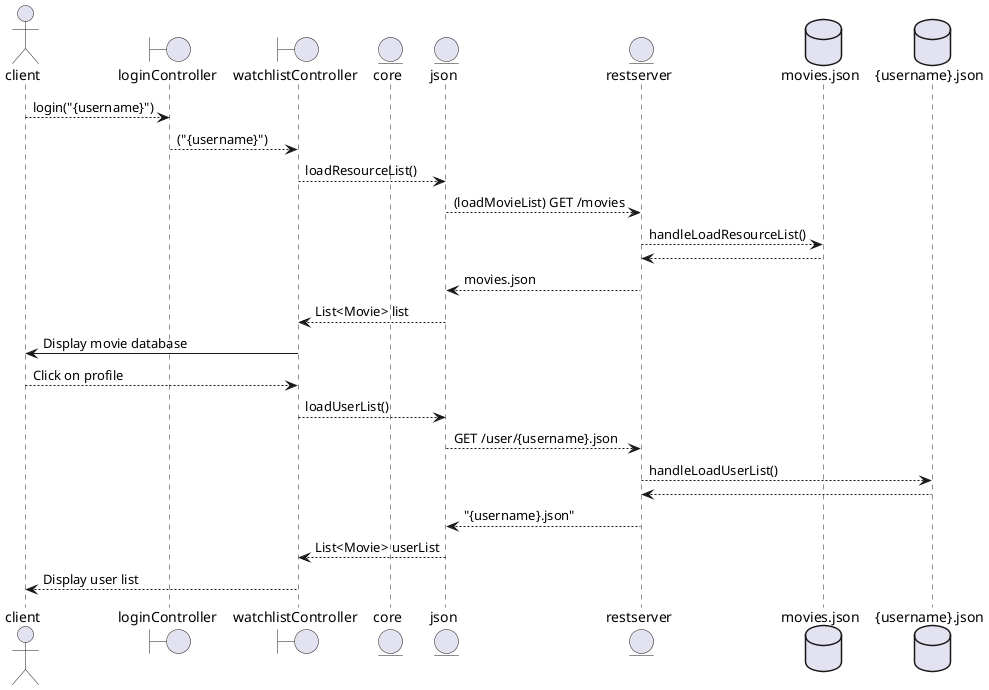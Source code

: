 @startuml
actor client
boundary loginController
boundary watchlistController
entity core
entity json
entity restserver
database movies.json
database "{username}.json"

client-->loginController : login("{username}")
loginController --> watchlistController : ("{username}")
watchlistController --> json : loadResourceList()
json --> restserver : (loadMovieList) GET /movies
restserver --> movies.json : handleLoadResourceList()
movies.json --> restserver
restserver --> json : movies.json
json --> watchlistController : List<Movie> list
watchlistController -> client : Display movie database
client --> watchlistController : Click on profile
watchlistController --> json : loadUserList()
json --> restserver : GET /user/{username}.json
restserver --> "{username}.json" : handleLoadUserList()
"{username}.json" --> restserver
restserver --> json : "{username}.json"
json --> watchlistController : List<Movie> userList
watchlistController --> client : Display user list

@enduml